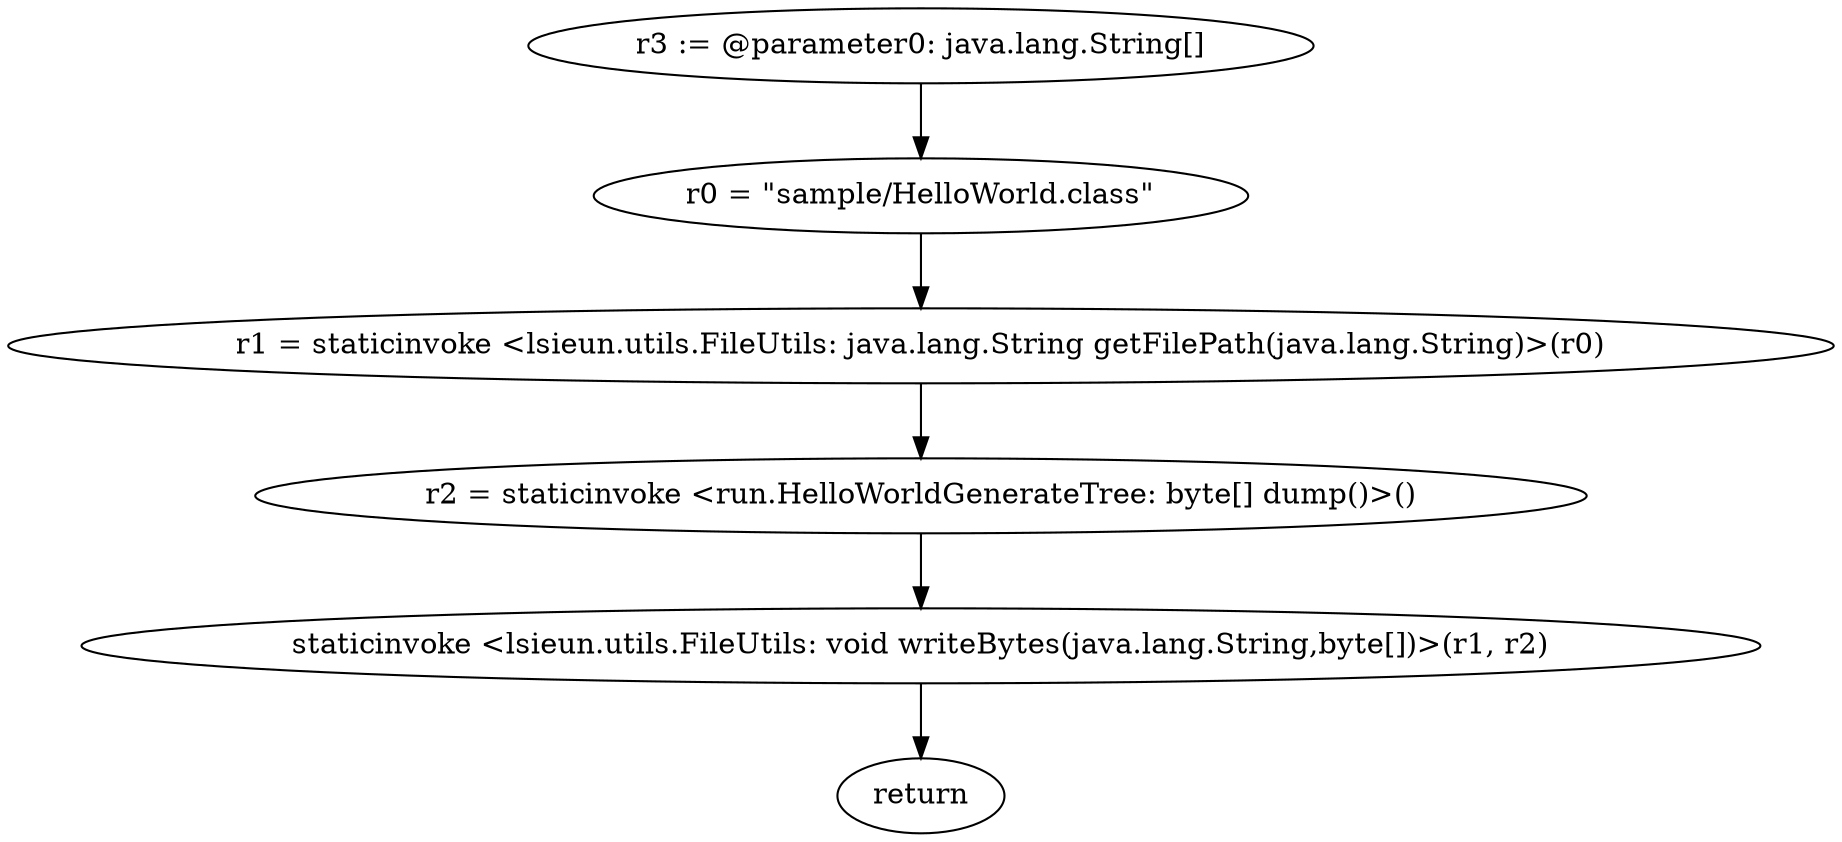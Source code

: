 digraph "unitGraph" {
    "r3 := @parameter0: java.lang.String[]"
    "r0 = \"sample/HelloWorld.class\""
    "r1 = staticinvoke <lsieun.utils.FileUtils: java.lang.String getFilePath(java.lang.String)>(r0)"
    "r2 = staticinvoke <run.HelloWorldGenerateTree: byte[] dump()>()"
    "staticinvoke <lsieun.utils.FileUtils: void writeBytes(java.lang.String,byte[])>(r1, r2)"
    "return"
    "r3 := @parameter0: java.lang.String[]"->"r0 = \"sample/HelloWorld.class\"";
    "r0 = \"sample/HelloWorld.class\""->"r1 = staticinvoke <lsieun.utils.FileUtils: java.lang.String getFilePath(java.lang.String)>(r0)";
    "r1 = staticinvoke <lsieun.utils.FileUtils: java.lang.String getFilePath(java.lang.String)>(r0)"->"r2 = staticinvoke <run.HelloWorldGenerateTree: byte[] dump()>()";
    "r2 = staticinvoke <run.HelloWorldGenerateTree: byte[] dump()>()"->"staticinvoke <lsieun.utils.FileUtils: void writeBytes(java.lang.String,byte[])>(r1, r2)";
    "staticinvoke <lsieun.utils.FileUtils: void writeBytes(java.lang.String,byte[])>(r1, r2)"->"return";
}

